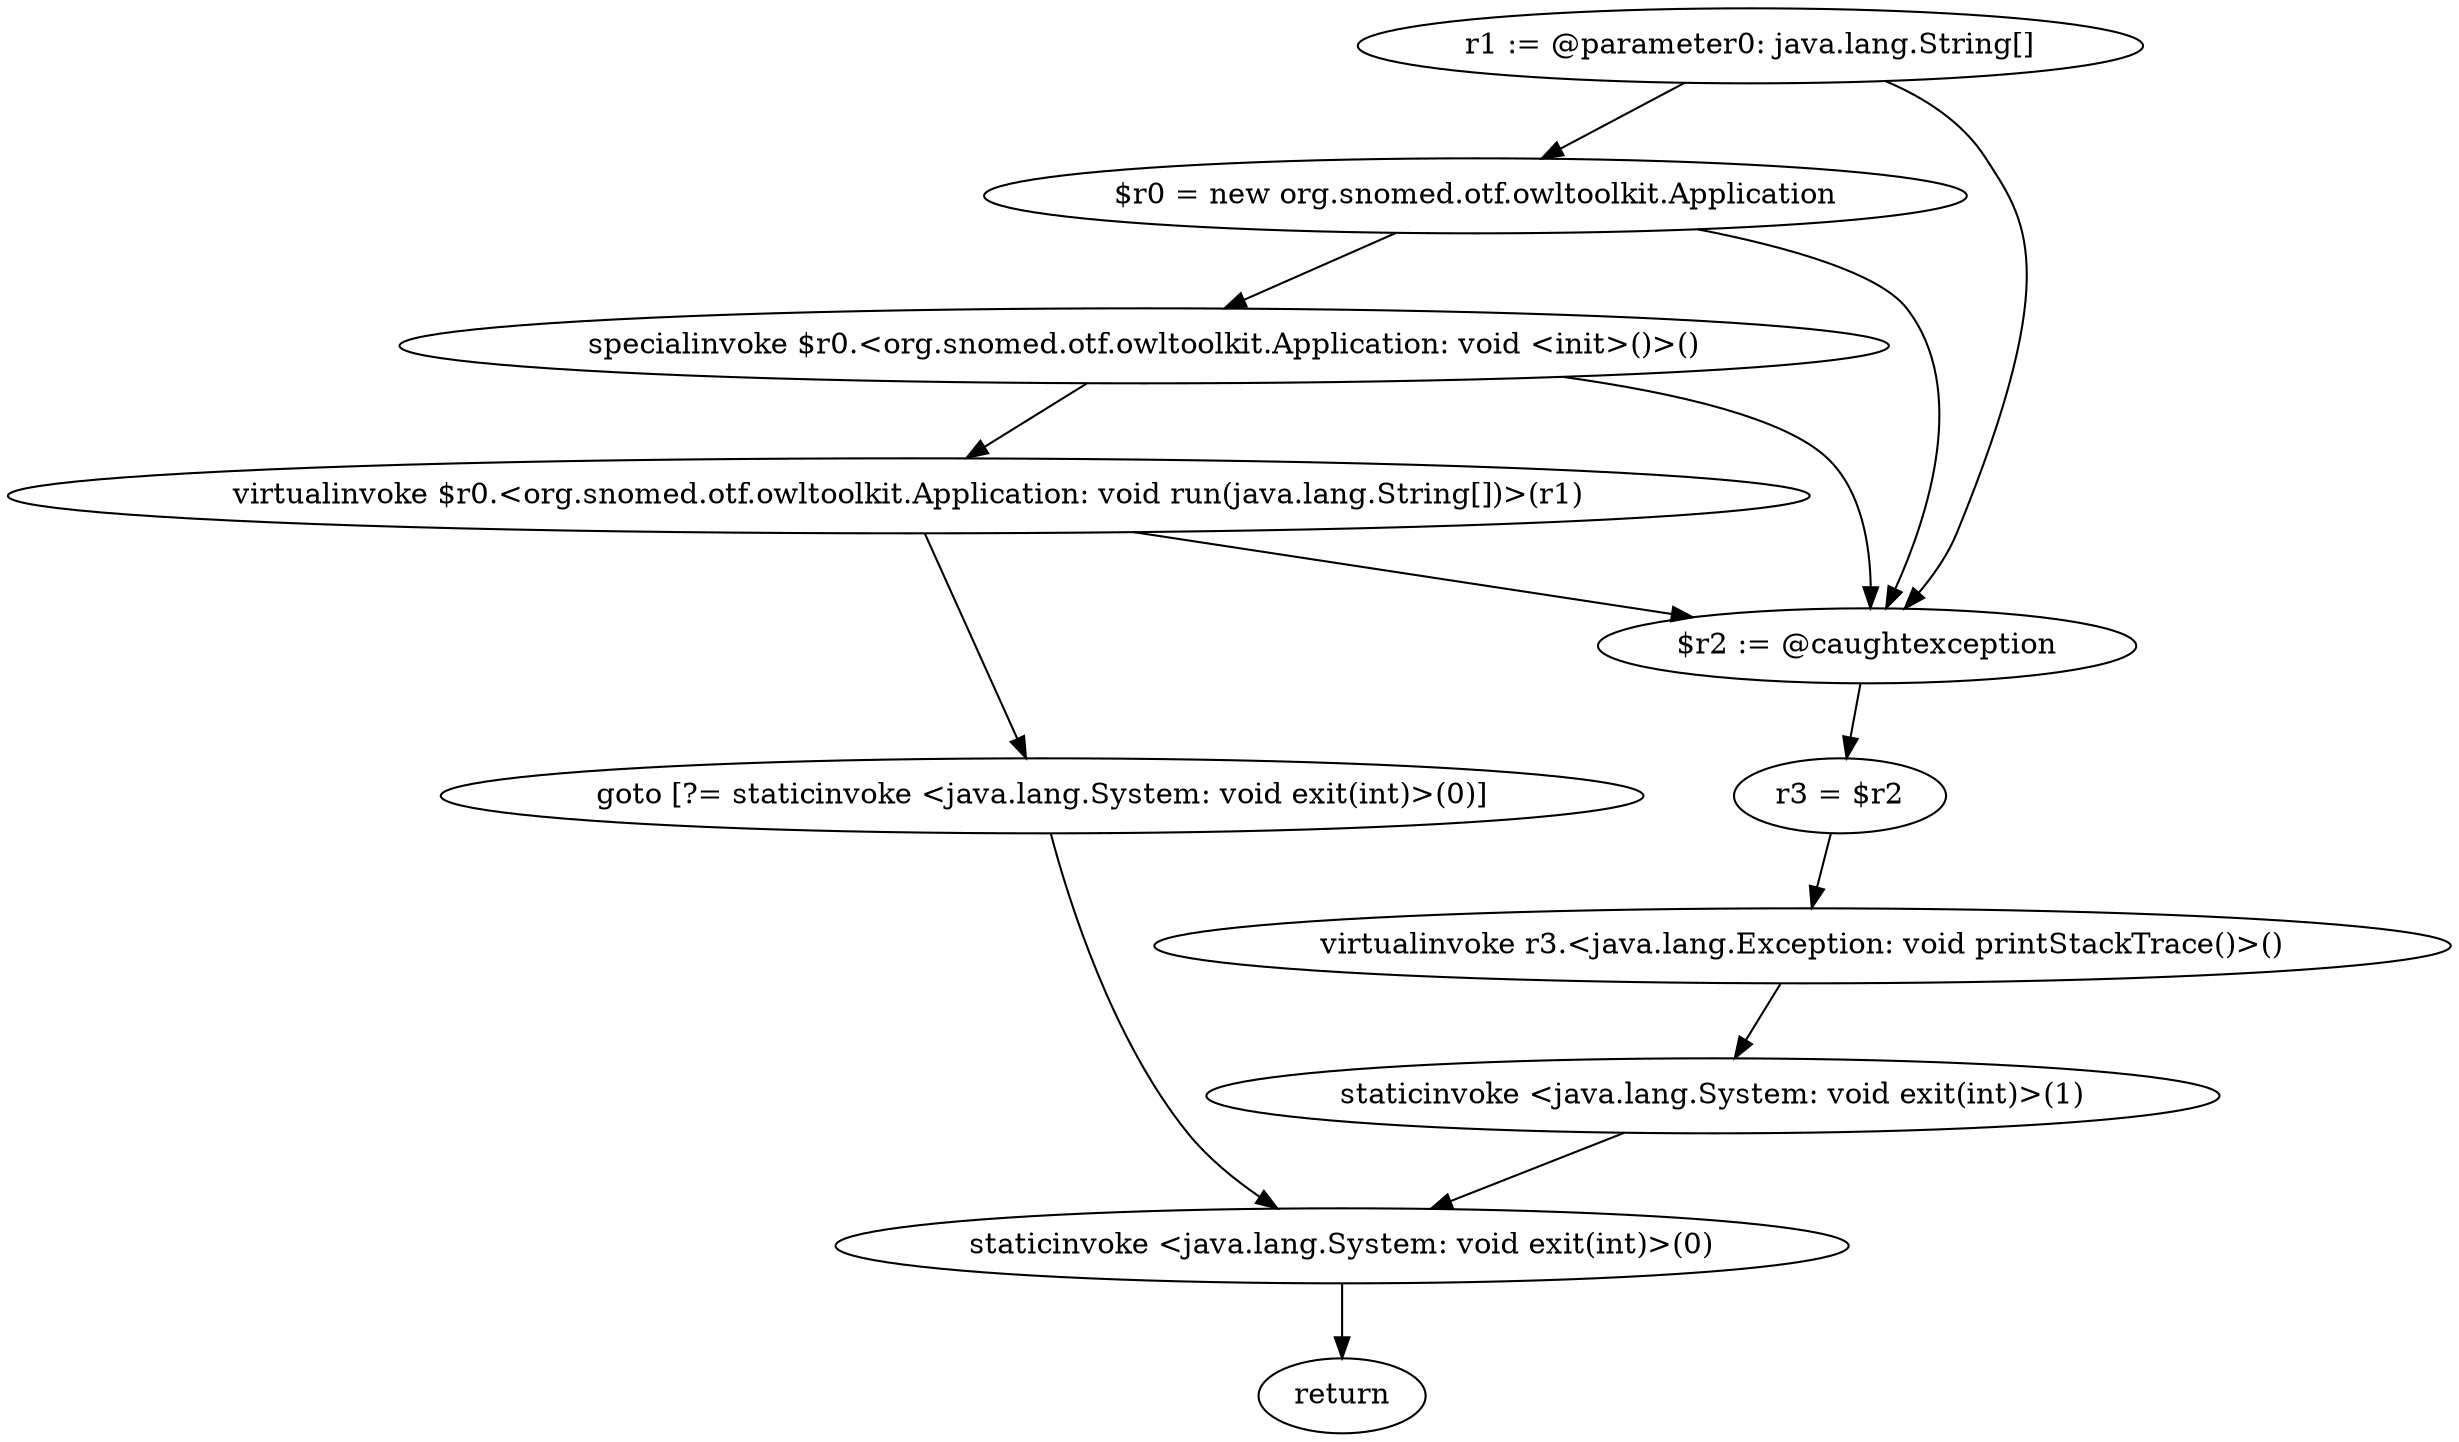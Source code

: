 digraph "unitGraph" {
    "r1 := @parameter0: java.lang.String[]"
    "$r0 = new org.snomed.otf.owltoolkit.Application"
    "specialinvoke $r0.<org.snomed.otf.owltoolkit.Application: void <init>()>()"
    "virtualinvoke $r0.<org.snomed.otf.owltoolkit.Application: void run(java.lang.String[])>(r1)"
    "goto [?= staticinvoke <java.lang.System: void exit(int)>(0)]"
    "$r2 := @caughtexception"
    "r3 = $r2"
    "virtualinvoke r3.<java.lang.Exception: void printStackTrace()>()"
    "staticinvoke <java.lang.System: void exit(int)>(1)"
    "staticinvoke <java.lang.System: void exit(int)>(0)"
    "return"
    "r1 := @parameter0: java.lang.String[]"->"$r0 = new org.snomed.otf.owltoolkit.Application";
    "r1 := @parameter0: java.lang.String[]"->"$r2 := @caughtexception";
    "$r0 = new org.snomed.otf.owltoolkit.Application"->"specialinvoke $r0.<org.snomed.otf.owltoolkit.Application: void <init>()>()";
    "$r0 = new org.snomed.otf.owltoolkit.Application"->"$r2 := @caughtexception";
    "specialinvoke $r0.<org.snomed.otf.owltoolkit.Application: void <init>()>()"->"virtualinvoke $r0.<org.snomed.otf.owltoolkit.Application: void run(java.lang.String[])>(r1)";
    "specialinvoke $r0.<org.snomed.otf.owltoolkit.Application: void <init>()>()"->"$r2 := @caughtexception";
    "virtualinvoke $r0.<org.snomed.otf.owltoolkit.Application: void run(java.lang.String[])>(r1)"->"goto [?= staticinvoke <java.lang.System: void exit(int)>(0)]";
    "virtualinvoke $r0.<org.snomed.otf.owltoolkit.Application: void run(java.lang.String[])>(r1)"->"$r2 := @caughtexception";
    "goto [?= staticinvoke <java.lang.System: void exit(int)>(0)]"->"staticinvoke <java.lang.System: void exit(int)>(0)";
    "$r2 := @caughtexception"->"r3 = $r2";
    "r3 = $r2"->"virtualinvoke r3.<java.lang.Exception: void printStackTrace()>()";
    "virtualinvoke r3.<java.lang.Exception: void printStackTrace()>()"->"staticinvoke <java.lang.System: void exit(int)>(1)";
    "staticinvoke <java.lang.System: void exit(int)>(1)"->"staticinvoke <java.lang.System: void exit(int)>(0)";
    "staticinvoke <java.lang.System: void exit(int)>(0)"->"return";
}

